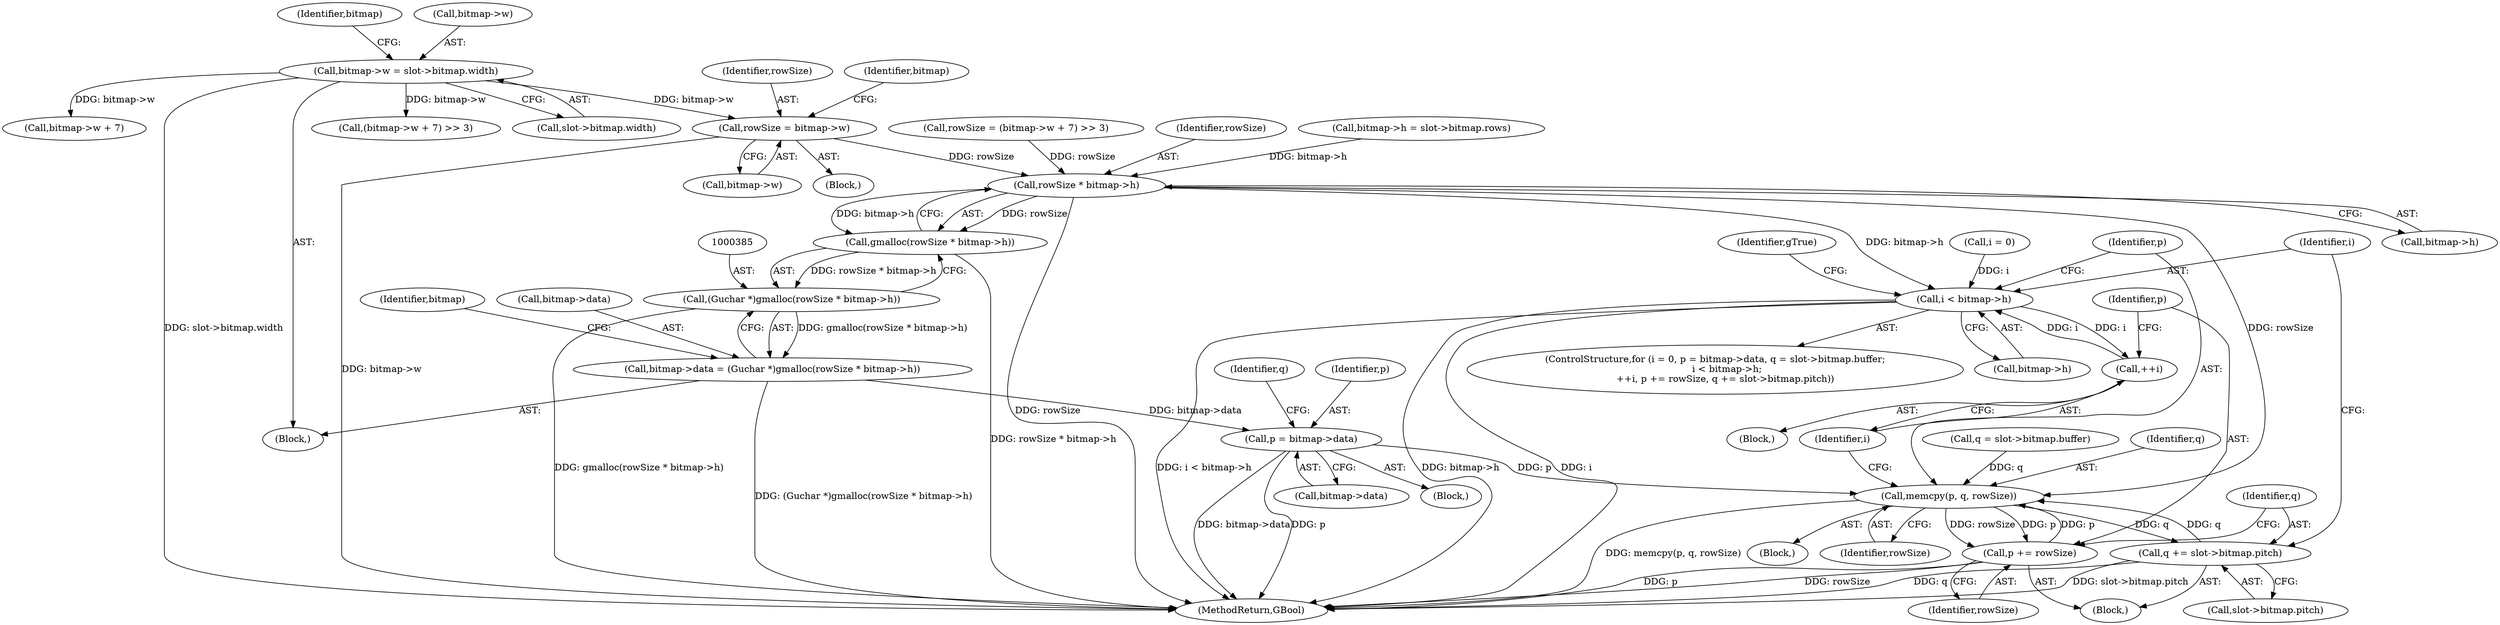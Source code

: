 digraph "0_poppler_9cf2325fb22f812b31858e519411f57747d39bd8_3@pointer" {
"1000364" [label="(Call,rowSize = bitmap->w)"];
"1000338" [label="(Call,bitmap->w = slot->bitmap.width)"];
"1000387" [label="(Call,rowSize * bitmap->h)"];
"1000386" [label="(Call,gmalloc(rowSize * bitmap->h))"];
"1000384" [label="(Call,(Guchar *)gmalloc(rowSize * bitmap->h))"];
"1000380" [label="(Call,bitmap->data = (Guchar *)gmalloc(rowSize * bitmap->h))"];
"1000403" [label="(Call,p = bitmap->data)"];
"1000435" [label="(Call,memcpy(p, q, rowSize))"];
"1000424" [label="(Call,p += rowSize)"];
"1000427" [label="(Call,q += slot->bitmap.pitch)"];
"1000415" [label="(Call,i < bitmap->h)"];
"1000421" [label="(Call,++i)"];
"1000434" [label="(Block,)"];
"1000371" [label="(Call,rowSize = (bitmap->w + 7) >> 3)"];
"1000399" [label="(Call,i = 0)"];
"1000438" [label="(Identifier,rowSize)"];
"1000440" [label="(Identifier,gTrue)"];
"1000429" [label="(Call,slot->bitmap.pitch)"];
"1000380" [label="(Call,bitmap->data = (Guchar *)gmalloc(rowSize * bitmap->h))"];
"1000416" [label="(Identifier,i)"];
"1000387" [label="(Call,rowSize * bitmap->h)"];
"1000109" [label="(Block,)"];
"1000365" [label="(Identifier,rowSize)"];
"1000441" [label="(MethodReturn,GBool)"];
"1000402" [label="(Block,)"];
"1000373" [label="(Call,(bitmap->w + 7) >> 3)"];
"1000426" [label="(Identifier,rowSize)"];
"1000394" [label="(Identifier,bitmap)"];
"1000342" [label="(Call,slot->bitmap.width)"];
"1000409" [label="(Identifier,q)"];
"1000422" [label="(Identifier,i)"];
"1000364" [label="(Call,rowSize = bitmap->w)"];
"1000397" [label="(ControlStructure,for (i = 0, p = bitmap->data, q = slot->bitmap.buffer;\n        i < bitmap->h;\n       ++i, p += rowSize, q += slot->bitmap.pitch))"];
"1000389" [label="(Call,bitmap->h)"];
"1000366" [label="(Call,bitmap->w)"];
"1000427" [label="(Call,q += slot->bitmap.pitch)"];
"1000408" [label="(Call,q = slot->bitmap.buffer)"];
"1000437" [label="(Identifier,q)"];
"1000423" [label="(Block,)"];
"1000405" [label="(Call,bitmap->data)"];
"1000435" [label="(Call,memcpy(p, q, rowSize))"];
"1000374" [label="(Call,bitmap->w + 7)"];
"1000404" [label="(Identifier,p)"];
"1000388" [label="(Identifier,rowSize)"];
"1000425" [label="(Identifier,p)"];
"1000363" [label="(Block,)"];
"1000424" [label="(Call,p += rowSize)"];
"1000436" [label="(Identifier,p)"];
"1000382" [label="(Identifier,bitmap)"];
"1000428" [label="(Identifier,q)"];
"1000386" [label="(Call,gmalloc(rowSize * bitmap->h))"];
"1000381" [label="(Call,bitmap->data)"];
"1000384" [label="(Call,(Guchar *)gmalloc(rowSize * bitmap->h))"];
"1000420" [label="(Block,)"];
"1000338" [label="(Call,bitmap->w = slot->bitmap.width)"];
"1000347" [label="(Call,bitmap->h = slot->bitmap.rows)"];
"1000349" [label="(Identifier,bitmap)"];
"1000417" [label="(Call,bitmap->h)"];
"1000415" [label="(Call,i < bitmap->h)"];
"1000421" [label="(Call,++i)"];
"1000403" [label="(Call,p = bitmap->data)"];
"1000339" [label="(Call,bitmap->w)"];
"1000364" -> "1000363"  [label="AST: "];
"1000364" -> "1000366"  [label="CFG: "];
"1000365" -> "1000364"  [label="AST: "];
"1000366" -> "1000364"  [label="AST: "];
"1000382" -> "1000364"  [label="CFG: "];
"1000364" -> "1000441"  [label="DDG: bitmap->w"];
"1000338" -> "1000364"  [label="DDG: bitmap->w"];
"1000364" -> "1000387"  [label="DDG: rowSize"];
"1000338" -> "1000109"  [label="AST: "];
"1000338" -> "1000342"  [label="CFG: "];
"1000339" -> "1000338"  [label="AST: "];
"1000342" -> "1000338"  [label="AST: "];
"1000349" -> "1000338"  [label="CFG: "];
"1000338" -> "1000441"  [label="DDG: slot->bitmap.width"];
"1000338" -> "1000373"  [label="DDG: bitmap->w"];
"1000338" -> "1000374"  [label="DDG: bitmap->w"];
"1000387" -> "1000386"  [label="AST: "];
"1000387" -> "1000389"  [label="CFG: "];
"1000388" -> "1000387"  [label="AST: "];
"1000389" -> "1000387"  [label="AST: "];
"1000386" -> "1000387"  [label="CFG: "];
"1000387" -> "1000441"  [label="DDG: rowSize"];
"1000387" -> "1000386"  [label="DDG: rowSize"];
"1000387" -> "1000386"  [label="DDG: bitmap->h"];
"1000371" -> "1000387"  [label="DDG: rowSize"];
"1000347" -> "1000387"  [label="DDG: bitmap->h"];
"1000387" -> "1000415"  [label="DDG: bitmap->h"];
"1000387" -> "1000435"  [label="DDG: rowSize"];
"1000386" -> "1000384"  [label="AST: "];
"1000384" -> "1000386"  [label="CFG: "];
"1000386" -> "1000441"  [label="DDG: rowSize * bitmap->h"];
"1000386" -> "1000384"  [label="DDG: rowSize * bitmap->h"];
"1000384" -> "1000380"  [label="AST: "];
"1000385" -> "1000384"  [label="AST: "];
"1000380" -> "1000384"  [label="CFG: "];
"1000384" -> "1000441"  [label="DDG: gmalloc(rowSize * bitmap->h)"];
"1000384" -> "1000380"  [label="DDG: gmalloc(rowSize * bitmap->h)"];
"1000380" -> "1000109"  [label="AST: "];
"1000381" -> "1000380"  [label="AST: "];
"1000394" -> "1000380"  [label="CFG: "];
"1000380" -> "1000441"  [label="DDG: (Guchar *)gmalloc(rowSize * bitmap->h)"];
"1000380" -> "1000403"  [label="DDG: bitmap->data"];
"1000403" -> "1000402"  [label="AST: "];
"1000403" -> "1000405"  [label="CFG: "];
"1000404" -> "1000403"  [label="AST: "];
"1000405" -> "1000403"  [label="AST: "];
"1000409" -> "1000403"  [label="CFG: "];
"1000403" -> "1000441"  [label="DDG: bitmap->data"];
"1000403" -> "1000441"  [label="DDG: p"];
"1000403" -> "1000435"  [label="DDG: p"];
"1000435" -> "1000434"  [label="AST: "];
"1000435" -> "1000438"  [label="CFG: "];
"1000436" -> "1000435"  [label="AST: "];
"1000437" -> "1000435"  [label="AST: "];
"1000438" -> "1000435"  [label="AST: "];
"1000422" -> "1000435"  [label="CFG: "];
"1000435" -> "1000441"  [label="DDG: memcpy(p, q, rowSize)"];
"1000435" -> "1000424"  [label="DDG: rowSize"];
"1000435" -> "1000424"  [label="DDG: p"];
"1000435" -> "1000427"  [label="DDG: q"];
"1000424" -> "1000435"  [label="DDG: p"];
"1000427" -> "1000435"  [label="DDG: q"];
"1000408" -> "1000435"  [label="DDG: q"];
"1000424" -> "1000423"  [label="AST: "];
"1000424" -> "1000426"  [label="CFG: "];
"1000425" -> "1000424"  [label="AST: "];
"1000426" -> "1000424"  [label="AST: "];
"1000428" -> "1000424"  [label="CFG: "];
"1000424" -> "1000441"  [label="DDG: rowSize"];
"1000424" -> "1000441"  [label="DDG: p"];
"1000427" -> "1000423"  [label="AST: "];
"1000427" -> "1000429"  [label="CFG: "];
"1000428" -> "1000427"  [label="AST: "];
"1000429" -> "1000427"  [label="AST: "];
"1000416" -> "1000427"  [label="CFG: "];
"1000427" -> "1000441"  [label="DDG: q"];
"1000427" -> "1000441"  [label="DDG: slot->bitmap.pitch"];
"1000415" -> "1000397"  [label="AST: "];
"1000415" -> "1000417"  [label="CFG: "];
"1000416" -> "1000415"  [label="AST: "];
"1000417" -> "1000415"  [label="AST: "];
"1000436" -> "1000415"  [label="CFG: "];
"1000440" -> "1000415"  [label="CFG: "];
"1000415" -> "1000441"  [label="DDG: i"];
"1000415" -> "1000441"  [label="DDG: i < bitmap->h"];
"1000415" -> "1000441"  [label="DDG: bitmap->h"];
"1000421" -> "1000415"  [label="DDG: i"];
"1000399" -> "1000415"  [label="DDG: i"];
"1000415" -> "1000421"  [label="DDG: i"];
"1000421" -> "1000420"  [label="AST: "];
"1000421" -> "1000422"  [label="CFG: "];
"1000422" -> "1000421"  [label="AST: "];
"1000425" -> "1000421"  [label="CFG: "];
}
